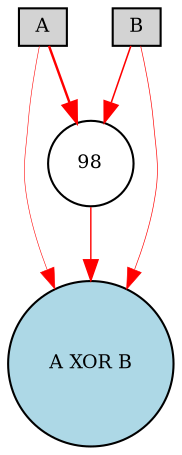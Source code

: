 digraph {
	node [fontsize=9 height=0.2 shape=circle width=0.2]
	A [fillcolor=lightgray shape=box style=filled]
	B [fillcolor=lightgray shape=box style=filled]
	"A XOR B" [fillcolor=lightblue style=filled]
	98 [fillcolor=white style=filled]
	B -> 98 [color=red penwidth=0.7422414512760039 style=solid]
	A -> 98 [color=red penwidth=1.1641789631113246 style=solid]
	98 -> "A XOR B" [color=red penwidth=0.6751241779407363 style=solid]
	A -> "A XOR B" [color=red penwidth=0.26860694556943887 style=solid]
	B -> "A XOR B" [color=red penwidth=0.3162158412565997 style=solid]
}
